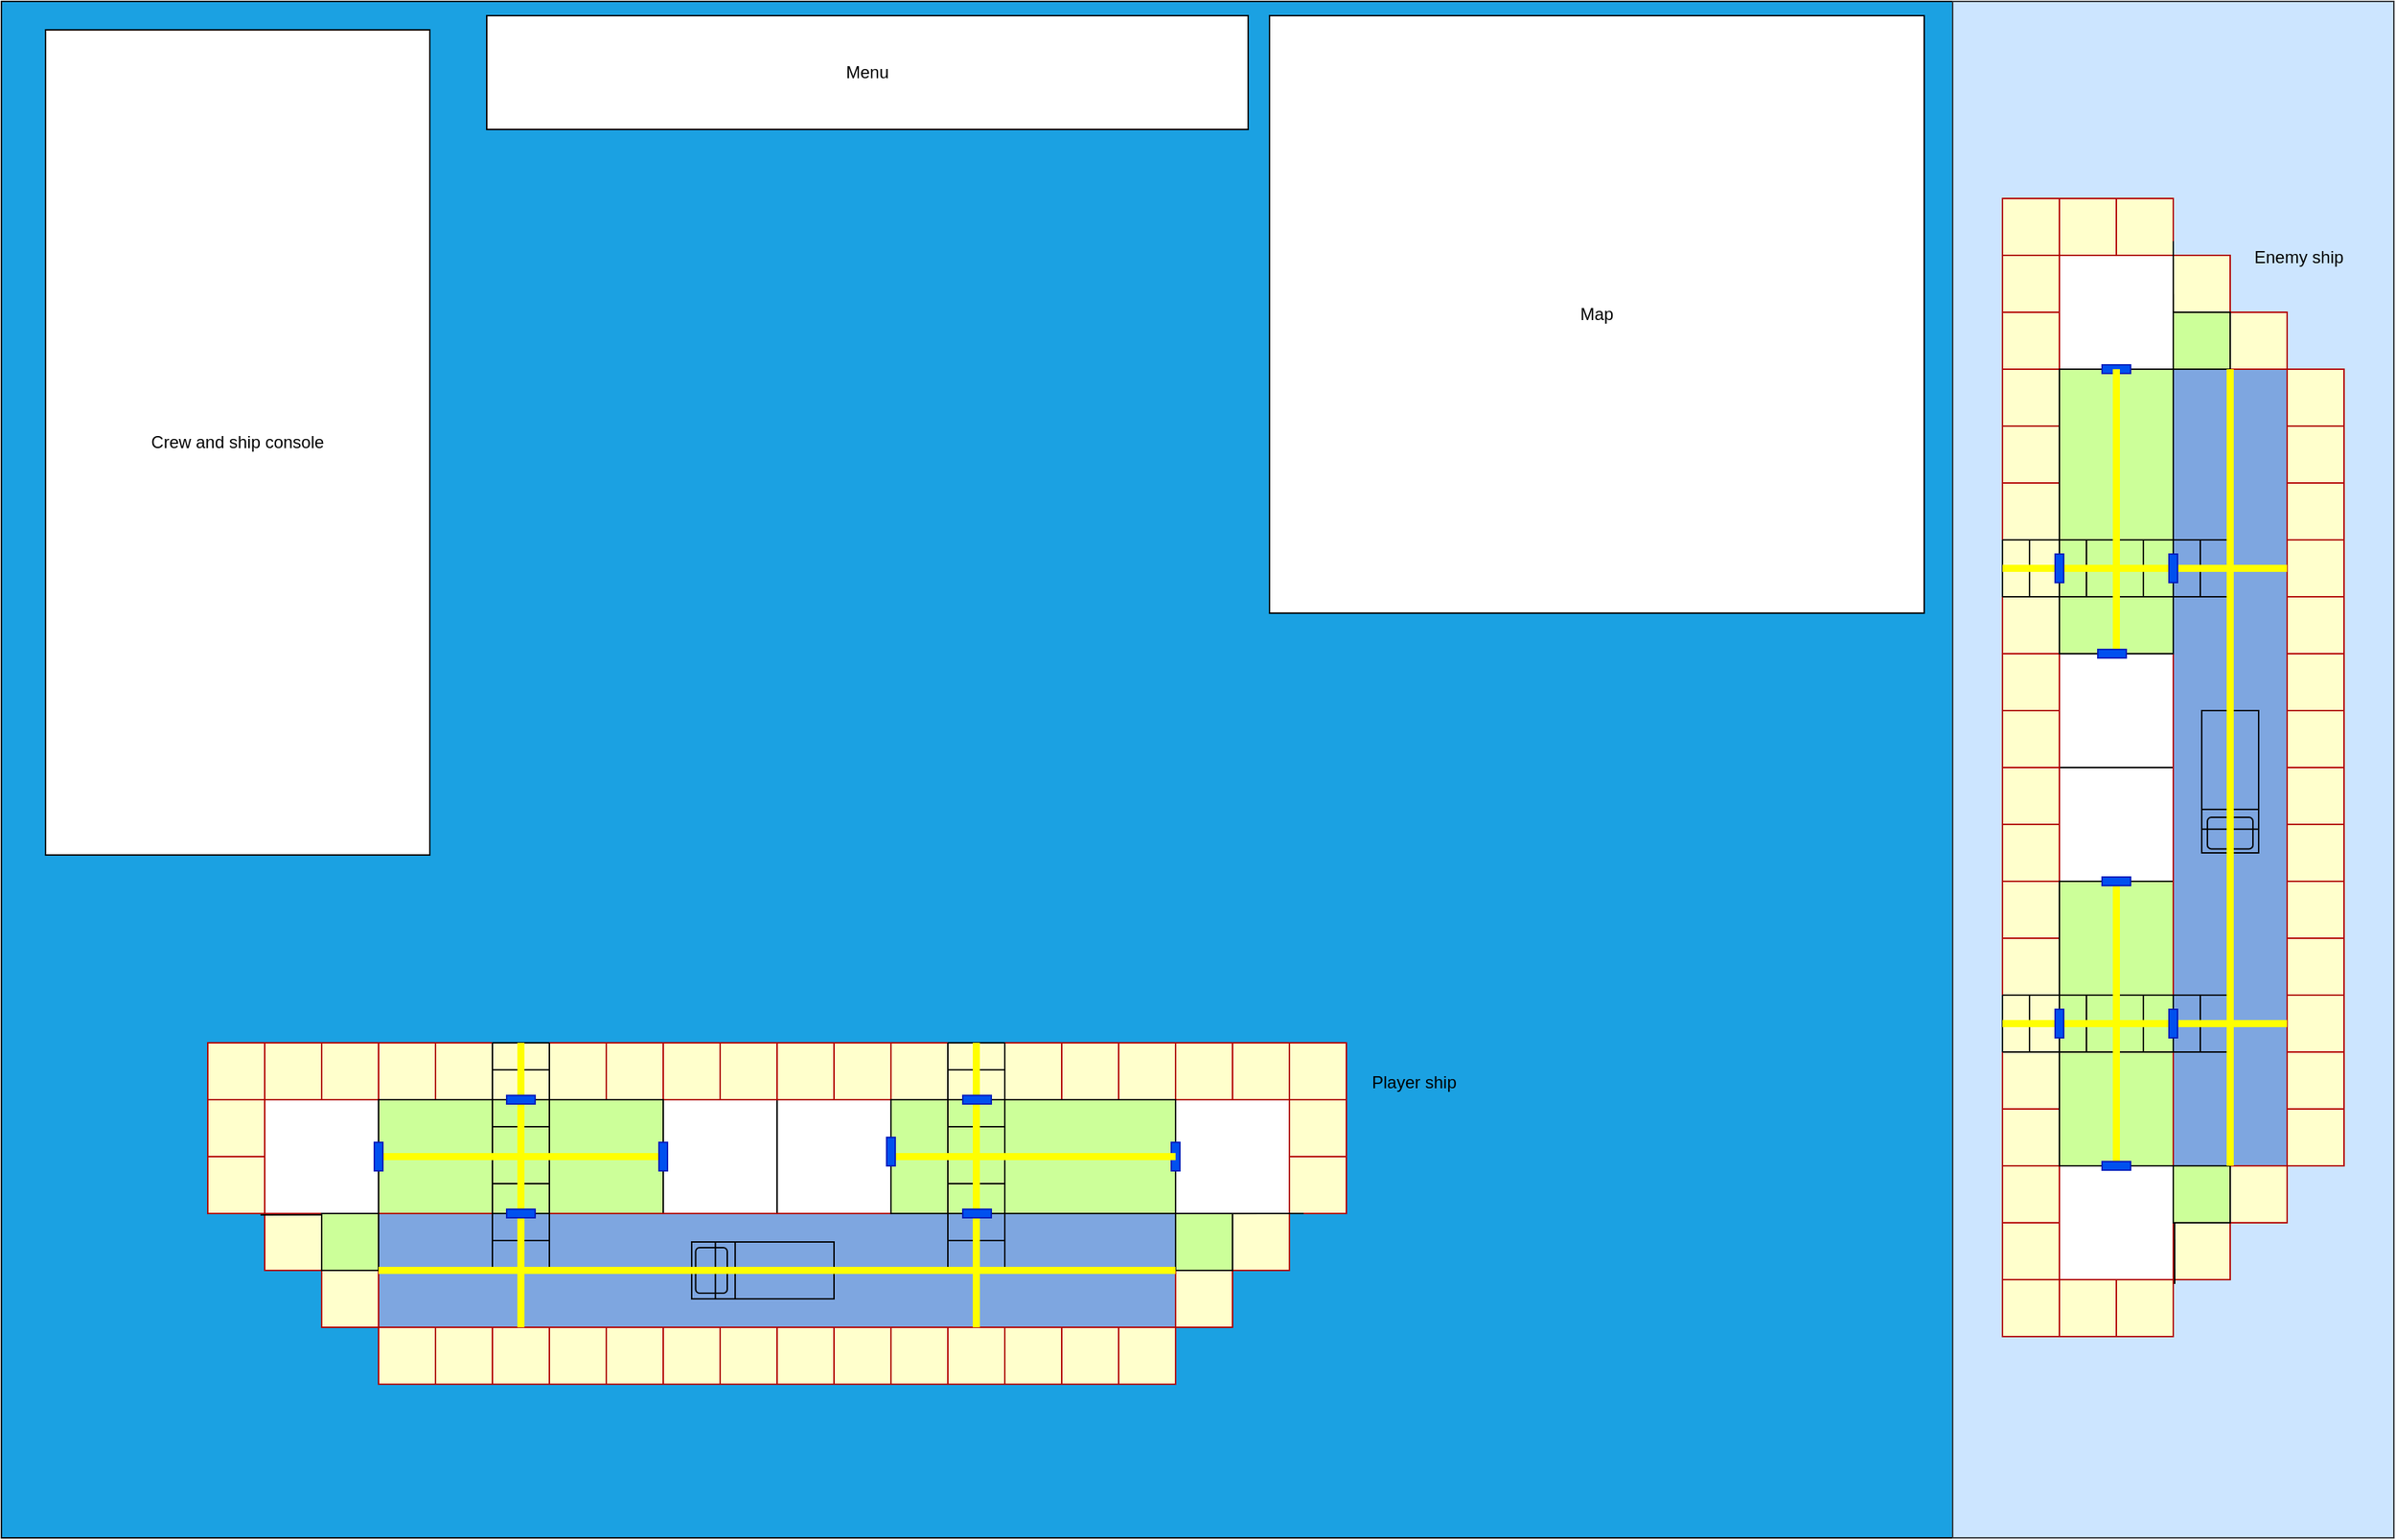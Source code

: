 <mxfile version="11.2.4" type="device" pages="1"><diagram id="AqU1g1c1gDMaoJx8rj6K" name="Page-1"><mxGraphModel dx="981" dy="564" grid="1" gridSize="10" guides="1" tooltips="1" connect="1" arrows="1" fold="1" page="1" pageScale="1" pageWidth="850" pageHeight="1100" math="0" shadow="0"><root><mxCell id="0"/><mxCell id="1" style="locked=1;" parent="0"/><mxCell id="HfgRz0hol4kTkZdRC7Gl-1" value="" style="rounded=0;whiteSpace=wrap;html=1;fillColor=#1ba1e2;strokeColor=#000000;fontColor=#ffffff;" vertex="1" parent="1"><mxGeometry x="9" y="10" width="1371" height="1080" as="geometry"/></mxCell><mxCell id="HfgRz0hol4kTkZdRC7Gl-224" value="" style="rounded=0;whiteSpace=wrap;html=1;strokeColor=#36393d;fillColor=#cce5ff;" vertex="1" parent="1"><mxGeometry x="1380" y="10" width="310" height="1080" as="geometry"/></mxCell><mxCell id="HfgRz0hol4kTkZdRC7Gl-6" value="Ship" style="locked=1;" parent="0"/><mxCell id="HfgRz0hol4kTkZdRC7Gl-12" value="" style="whiteSpace=wrap;html=1;aspect=fixed;" vertex="1" parent="HfgRz0hol4kTkZdRC7Gl-6"><mxGeometry x="834" y="782" width="80" height="80" as="geometry"/></mxCell><mxCell id="HfgRz0hol4kTkZdRC7Gl-13" value="" style="whiteSpace=wrap;html=1;aspect=fixed;" vertex="1" parent="HfgRz0hol4kTkZdRC7Gl-6"><mxGeometry x="194" y="782" width="80" height="80" as="geometry"/></mxCell><mxCell id="HfgRz0hol4kTkZdRC7Gl-14" value="" style="shape=image;html=1;verticalAlign=top;verticalLabelPosition=bottom;labelBackgroundColor=#ffffff;imageAspect=0;aspect=fixed;image=https://cdn1.iconfinder.com/data/icons/circus-element/64/Cannon-gun-show-circus-128.png" vertex="1" parent="HfgRz0hol4kTkZdRC7Gl-6"><mxGeometry x="204" y="792" width="60" height="60" as="geometry"/></mxCell><mxCell id="HfgRz0hol4kTkZdRC7Gl-15" value="" style="shape=image;html=1;verticalAlign=top;verticalLabelPosition=bottom;labelBackgroundColor=#ffffff;imageAspect=0;aspect=fixed;image=https://cdn1.iconfinder.com/data/icons/circus-element/64/Cannon-gun-show-circus-128.png" vertex="1" parent="HfgRz0hol4kTkZdRC7Gl-6"><mxGeometry x="844" y="792" width="60" height="60" as="geometry"/></mxCell><mxCell id="HfgRz0hol4kTkZdRC7Gl-16" value="" style="whiteSpace=wrap;html=1;aspect=fixed;" vertex="1" parent="HfgRz0hol4kTkZdRC7Gl-6"><mxGeometry x="554" y="782" width="80" height="80" as="geometry"/></mxCell><mxCell id="HfgRz0hol4kTkZdRC7Gl-17" value="" style="whiteSpace=wrap;html=1;aspect=fixed;" vertex="1" parent="HfgRz0hol4kTkZdRC7Gl-6"><mxGeometry x="474" y="782" width="80" height="80" as="geometry"/></mxCell><mxCell id="HfgRz0hol4kTkZdRC7Gl-18" value="" style="shape=image;html=1;verticalAlign=top;verticalLabelPosition=bottom;labelBackgroundColor=#ffffff;imageAspect=0;aspect=fixed;image=https://cdn1.iconfinder.com/data/icons/circus-element/64/Cannon-gun-show-circus-128.png" vertex="1" parent="HfgRz0hol4kTkZdRC7Gl-6"><mxGeometry x="484" y="792" width="60" height="60" as="geometry"/></mxCell><mxCell id="HfgRz0hol4kTkZdRC7Gl-19" value="" style="shape=image;html=1;verticalAlign=top;verticalLabelPosition=bottom;labelBackgroundColor=#ffffff;imageAspect=0;aspect=fixed;image=https://cdn1.iconfinder.com/data/icons/circus-element/64/Cannon-gun-show-circus-128.png" vertex="1" parent="HfgRz0hol4kTkZdRC7Gl-6"><mxGeometry x="564" y="792" width="60" height="60" as="geometry"/></mxCell><mxCell id="HfgRz0hol4kTkZdRC7Gl-20" value="" style="rounded=0;whiteSpace=wrap;html=1;direction=east;fillColor=#FFFFCC;strokeColor=#B20000;fontColor=#ffffff;" vertex="1" parent="HfgRz0hol4kTkZdRC7Gl-6"><mxGeometry x="154" y="742" width="40" height="40" as="geometry"/></mxCell><mxCell id="HfgRz0hol4kTkZdRC7Gl-21" value="" style="rounded=0;whiteSpace=wrap;html=1;direction=east;fillColor=#FFFFCC;strokeColor=#B20000;fontColor=#ffffff;" vertex="1" parent="HfgRz0hol4kTkZdRC7Gl-6"><mxGeometry x="154" y="822" width="40" height="40" as="geometry"/></mxCell><mxCell id="HfgRz0hol4kTkZdRC7Gl-22" value="" style="rounded=0;whiteSpace=wrap;html=1;direction=east;fillColor=#FFFFCC;strokeColor=#B20000;fontColor=#ffffff;" vertex="1" parent="HfgRz0hol4kTkZdRC7Gl-6"><mxGeometry x="194" y="862" width="40" height="40" as="geometry"/></mxCell><mxCell id="HfgRz0hol4kTkZdRC7Gl-23" value="" style="rounded=0;whiteSpace=wrap;html=1;direction=east;fillColor=#FFFFCC;strokeColor=#B20000;fontColor=#ffffff;" vertex="1" parent="HfgRz0hol4kTkZdRC7Gl-6"><mxGeometry x="234" y="902" width="40" height="40" as="geometry"/></mxCell><mxCell id="HfgRz0hol4kTkZdRC7Gl-24" value="" style="rounded=0;whiteSpace=wrap;html=1;direction=east;fillColor=#FFFFCC;strokeColor=#B20000;fontColor=#ffffff;" vertex="1" parent="HfgRz0hol4kTkZdRC7Gl-6"><mxGeometry x="274" y="942" width="40" height="40" as="geometry"/></mxCell><mxCell id="HfgRz0hol4kTkZdRC7Gl-25" value="" style="rounded=0;whiteSpace=wrap;html=1;direction=east;fillColor=#FFFFCC;strokeColor=#B20000;fontColor=#ffffff;" vertex="1" parent="HfgRz0hol4kTkZdRC7Gl-6"><mxGeometry x="314" y="742" width="40" height="40" as="geometry"/></mxCell><mxCell id="HfgRz0hol4kTkZdRC7Gl-26" value="" style="rounded=0;whiteSpace=wrap;html=1;direction=east;fillColor=#FFFFCC;strokeColor=#B20000;fontColor=#ffffff;" vertex="1" parent="HfgRz0hol4kTkZdRC7Gl-6"><mxGeometry x="354" y="742" width="40" height="40" as="geometry"/></mxCell><mxCell id="HfgRz0hol4kTkZdRC7Gl-27" value="" style="rounded=0;whiteSpace=wrap;html=1;direction=east;fillColor=#FFFFCC;strokeColor=#B20000;fontColor=#ffffff;" vertex="1" parent="HfgRz0hol4kTkZdRC7Gl-6"><mxGeometry x="394" y="742" width="40" height="40" as="geometry"/></mxCell><mxCell id="HfgRz0hol4kTkZdRC7Gl-28" value="" style="rounded=0;whiteSpace=wrap;html=1;direction=east;fillColor=#FFFFCC;strokeColor=#B20000;fontColor=#ffffff;" vertex="1" parent="HfgRz0hol4kTkZdRC7Gl-6"><mxGeometry x="434" y="742" width="40" height="40" as="geometry"/></mxCell><mxCell id="HfgRz0hol4kTkZdRC7Gl-29" value="" style="rounded=0;whiteSpace=wrap;html=1;direction=east;fillColor=#FFFFCC;strokeColor=#B20000;fontColor=#ffffff;" vertex="1" parent="HfgRz0hol4kTkZdRC7Gl-6"><mxGeometry x="474" y="742" width="40" height="40" as="geometry"/></mxCell><mxCell id="HfgRz0hol4kTkZdRC7Gl-30" value="" style="rounded=0;whiteSpace=wrap;html=1;direction=east;fillColor=#FFFFCC;strokeColor=#B20000;fontColor=#ffffff;" vertex="1" parent="HfgRz0hol4kTkZdRC7Gl-6"><mxGeometry x="514" y="742" width="40" height="40" as="geometry"/></mxCell><mxCell id="HfgRz0hol4kTkZdRC7Gl-31" value="" style="rounded=0;whiteSpace=wrap;html=1;direction=east;fillColor=#FFFFCC;strokeColor=#B20000;fontColor=#ffffff;" vertex="1" parent="HfgRz0hol4kTkZdRC7Gl-6"><mxGeometry x="554" y="742" width="40" height="40" as="geometry"/></mxCell><mxCell id="HfgRz0hol4kTkZdRC7Gl-32" value="" style="rounded=0;whiteSpace=wrap;html=1;direction=east;fillColor=#FFFFCC;strokeColor=#B20000;fontColor=#ffffff;" vertex="1" parent="HfgRz0hol4kTkZdRC7Gl-6"><mxGeometry x="594" y="742" width="40" height="40" as="geometry"/></mxCell><mxCell id="HfgRz0hol4kTkZdRC7Gl-33" value="" style="rounded=0;whiteSpace=wrap;html=1;direction=east;fillColor=#FFFFCC;strokeColor=#B20000;fontColor=#ffffff;" vertex="1" parent="HfgRz0hol4kTkZdRC7Gl-6"><mxGeometry x="634" y="742" width="40" height="40" as="geometry"/></mxCell><mxCell id="HfgRz0hol4kTkZdRC7Gl-34" value="" style="rounded=0;whiteSpace=wrap;html=1;direction=east;fillColor=#FFFFCC;strokeColor=#B20000;fontColor=#ffffff;" vertex="1" parent="HfgRz0hol4kTkZdRC7Gl-6"><mxGeometry x="674" y="742" width="40" height="40" as="geometry"/></mxCell><mxCell id="HfgRz0hol4kTkZdRC7Gl-35" value="" style="rounded=0;whiteSpace=wrap;html=1;direction=east;fillColor=#FFFFCC;strokeColor=#B20000;fontColor=#ffffff;" vertex="1" parent="HfgRz0hol4kTkZdRC7Gl-6"><mxGeometry x="714" y="742" width="40" height="40" as="geometry"/></mxCell><mxCell id="HfgRz0hol4kTkZdRC7Gl-36" value="" style="rounded=0;whiteSpace=wrap;html=1;direction=east;fillColor=#FFFFCC;strokeColor=#B20000;fontColor=#ffffff;" vertex="1" parent="HfgRz0hol4kTkZdRC7Gl-6"><mxGeometry x="434" y="942" width="40" height="40" as="geometry"/></mxCell><mxCell id="HfgRz0hol4kTkZdRC7Gl-37" value="" style="rounded=0;whiteSpace=wrap;html=1;direction=east;fillColor=#FFFFCC;strokeColor=#B20000;fontColor=#ffffff;" vertex="1" parent="HfgRz0hol4kTkZdRC7Gl-6"><mxGeometry x="474" y="942" width="40" height="40" as="geometry"/></mxCell><mxCell id="HfgRz0hol4kTkZdRC7Gl-38" value="" style="rounded=0;whiteSpace=wrap;html=1;direction=east;fillColor=#FFFFCC;strokeColor=#B20000;fontColor=#ffffff;" vertex="1" parent="HfgRz0hol4kTkZdRC7Gl-6"><mxGeometry x="514" y="942" width="40" height="40" as="geometry"/></mxCell><mxCell id="HfgRz0hol4kTkZdRC7Gl-39" value="" style="rounded=0;whiteSpace=wrap;html=1;direction=east;fillColor=#FFFFCC;strokeColor=#B20000;fontColor=#ffffff;" vertex="1" parent="HfgRz0hol4kTkZdRC7Gl-6"><mxGeometry x="554" y="942" width="40" height="40" as="geometry"/></mxCell><mxCell id="HfgRz0hol4kTkZdRC7Gl-40" value="" style="rounded=0;whiteSpace=wrap;html=1;direction=east;fillColor=#FFFFCC;strokeColor=#B20000;fontColor=#ffffff;" vertex="1" parent="HfgRz0hol4kTkZdRC7Gl-6"><mxGeometry x="594" y="942" width="40" height="40" as="geometry"/></mxCell><mxCell id="HfgRz0hol4kTkZdRC7Gl-41" value="" style="rounded=0;whiteSpace=wrap;html=1;direction=east;fillColor=#FFFFCC;strokeColor=#B20000;fontColor=#ffffff;" vertex="1" parent="HfgRz0hol4kTkZdRC7Gl-6"><mxGeometry x="634" y="942" width="40" height="40" as="geometry"/></mxCell><mxCell id="HfgRz0hol4kTkZdRC7Gl-42" value="" style="rounded=0;whiteSpace=wrap;html=1;direction=east;fillColor=#FFFFCC;strokeColor=#B20000;fontColor=#ffffff;" vertex="1" parent="HfgRz0hol4kTkZdRC7Gl-6"><mxGeometry x="674" y="942" width="40" height="40" as="geometry"/></mxCell><mxCell id="HfgRz0hol4kTkZdRC7Gl-43" value="" style="rounded=0;whiteSpace=wrap;html=1;direction=east;fillColor=#FFFFCC;strokeColor=#B20000;fontColor=#ffffff;" vertex="1" parent="HfgRz0hol4kTkZdRC7Gl-6"><mxGeometry x="714" y="942" width="40" height="40" as="geometry"/></mxCell><mxCell id="HfgRz0hol4kTkZdRC7Gl-44" value="" style="rounded=0;whiteSpace=wrap;html=1;direction=east;fillColor=#FFFFCC;strokeColor=#B20000;fontColor=#ffffff;" vertex="1" parent="HfgRz0hol4kTkZdRC7Gl-6"><mxGeometry x="754" y="942" width="40" height="40" as="geometry"/></mxCell><mxCell id="HfgRz0hol4kTkZdRC7Gl-45" value="" style="rounded=0;whiteSpace=wrap;html=1;direction=east;fillColor=#FFFFCC;strokeColor=#B20000;fontColor=#ffffff;" vertex="1" parent="HfgRz0hol4kTkZdRC7Gl-6"><mxGeometry x="794" y="942" width="40" height="40" as="geometry"/></mxCell><mxCell id="HfgRz0hol4kTkZdRC7Gl-46" value="" style="rounded=0;whiteSpace=wrap;html=1;direction=east;fillColor=#FFFFCC;strokeColor=#B20000;fontColor=#ffffff;" vertex="1" parent="HfgRz0hol4kTkZdRC7Gl-6"><mxGeometry x="754" y="742" width="40" height="40" as="geometry"/></mxCell><mxCell id="HfgRz0hol4kTkZdRC7Gl-47" value="" style="rounded=0;whiteSpace=wrap;html=1;direction=east;fillColor=#FFFFCC;strokeColor=#B20000;fontColor=#ffffff;" vertex="1" parent="HfgRz0hol4kTkZdRC7Gl-6"><mxGeometry x="794" y="742" width="40" height="40" as="geometry"/></mxCell><mxCell id="HfgRz0hol4kTkZdRC7Gl-48" value="" style="rounded=0;whiteSpace=wrap;html=1;direction=east;fillColor=#FFFFCC;strokeColor=#B20000;fontColor=#ffffff;" vertex="1" parent="HfgRz0hol4kTkZdRC7Gl-6"><mxGeometry x="834" y="742" width="40" height="40" as="geometry"/></mxCell><mxCell id="HfgRz0hol4kTkZdRC7Gl-49" value="" style="rounded=0;whiteSpace=wrap;html=1;direction=east;fillColor=#FFFFCC;strokeColor=#B20000;fontColor=#ffffff;" vertex="1" parent="HfgRz0hol4kTkZdRC7Gl-6"><mxGeometry x="874" y="742" width="40" height="40" as="geometry"/></mxCell><mxCell id="HfgRz0hol4kTkZdRC7Gl-50" value="" style="rounded=0;whiteSpace=wrap;html=1;direction=east;fillColor=#FFFFCC;strokeColor=#B20000;fontColor=#ffffff;" vertex="1" parent="HfgRz0hol4kTkZdRC7Gl-6"><mxGeometry x="914" y="742" width="40" height="40" as="geometry"/></mxCell><mxCell id="HfgRz0hol4kTkZdRC7Gl-51" value="" style="rounded=0;whiteSpace=wrap;html=1;direction=east;fillColor=#FFFFCC;strokeColor=#B20000;fontColor=#ffffff;" vertex="1" parent="HfgRz0hol4kTkZdRC7Gl-6"><mxGeometry x="914" y="822" width="40" height="40" as="geometry"/></mxCell><mxCell id="HfgRz0hol4kTkZdRC7Gl-52" value="" style="rounded=0;whiteSpace=wrap;html=1;direction=east;fillColor=#FFFFCC;strokeColor=#B20000;fontColor=#ffffff;" vertex="1" parent="HfgRz0hol4kTkZdRC7Gl-6"><mxGeometry x="874" y="862" width="40" height="40" as="geometry"/></mxCell><mxCell id="HfgRz0hol4kTkZdRC7Gl-53" value="" style="rounded=0;whiteSpace=wrap;html=1;direction=east;fillColor=#FFFFCC;strokeColor=#B20000;fontColor=#ffffff;" vertex="1" parent="HfgRz0hol4kTkZdRC7Gl-6"><mxGeometry x="834" y="902" width="40" height="40" as="geometry"/></mxCell><mxCell id="HfgRz0hol4kTkZdRC7Gl-54" value="" style="rounded=0;whiteSpace=wrap;html=1;direction=east;fillColor=#FFFFCC;strokeColor=#B20000;fontColor=#ffffff;" vertex="1" parent="HfgRz0hol4kTkZdRC7Gl-6"><mxGeometry x="194" y="742" width="40" height="40" as="geometry"/></mxCell><mxCell id="HfgRz0hol4kTkZdRC7Gl-55" value="" style="rounded=0;whiteSpace=wrap;html=1;direction=east;fillColor=#FFFFCC;strokeColor=#B20000;fontColor=#ffffff;" vertex="1" parent="HfgRz0hol4kTkZdRC7Gl-6"><mxGeometry x="234" y="742" width="40" height="40" as="geometry"/></mxCell><mxCell id="HfgRz0hol4kTkZdRC7Gl-56" value="" style="rounded=0;whiteSpace=wrap;html=1;direction=east;fillColor=#FFFFCC;strokeColor=#B20000;fontColor=#ffffff;" vertex="1" parent="HfgRz0hol4kTkZdRC7Gl-6"><mxGeometry x="274" y="742" width="40" height="40" as="geometry"/></mxCell><mxCell id="HfgRz0hol4kTkZdRC7Gl-57" value="" style="rounded=0;whiteSpace=wrap;html=1;direction=east;fillColor=#FFFFCC;strokeColor=#B20000;fontColor=#ffffff;" vertex="1" parent="HfgRz0hol4kTkZdRC7Gl-6"><mxGeometry x="314" y="942" width="40" height="40" as="geometry"/></mxCell><mxCell id="HfgRz0hol4kTkZdRC7Gl-58" value="" style="rounded=0;whiteSpace=wrap;html=1;direction=east;fillColor=#FFFFCC;strokeColor=#B20000;fontColor=#ffffff;" vertex="1" parent="HfgRz0hol4kTkZdRC7Gl-6"><mxGeometry x="354" y="942" width="40" height="40" as="geometry"/></mxCell><mxCell id="HfgRz0hol4kTkZdRC7Gl-59" value="" style="rounded=0;whiteSpace=wrap;html=1;direction=east;fillColor=#FFFFCC;strokeColor=#B20000;fontColor=#ffffff;" vertex="1" parent="HfgRz0hol4kTkZdRC7Gl-6"><mxGeometry x="394" y="942" width="40" height="40" as="geometry"/></mxCell><mxCell id="HfgRz0hol4kTkZdRC7Gl-60" value="" style="rounded=0;whiteSpace=wrap;html=1;direction=east;fillColor=#FFFFCC;strokeColor=#B20000;fontColor=#ffffff;" vertex="1" parent="HfgRz0hol4kTkZdRC7Gl-6"><mxGeometry x="154" y="782" width="40" height="40" as="geometry"/></mxCell><mxCell id="HfgRz0hol4kTkZdRC7Gl-61" value="" style="rounded=0;whiteSpace=wrap;html=1;direction=east;fillColor=#FFFFCC;strokeColor=#B20000;fontColor=#ffffff;" vertex="1" parent="HfgRz0hol4kTkZdRC7Gl-6"><mxGeometry x="914" y="782" width="40" height="40" as="geometry"/></mxCell><mxCell id="HfgRz0hol4kTkZdRC7Gl-62" value="" style="endArrow=none;html=1;strokeColor=#000000;strokeWidth=1;exitX=0.925;exitY=1.025;exitDx=0;exitDy=0;entryX=0.25;entryY=1;entryDx=0;entryDy=0;exitPerimeter=0;" edge="1" parent="HfgRz0hol4kTkZdRC7Gl-6" source="HfgRz0hol4kTkZdRC7Gl-21" target="HfgRz0hol4kTkZdRC7Gl-51"><mxGeometry width="50" height="50" relative="1" as="geometry"><mxPoint x="68" y="919" as="sourcePoint"/><mxPoint x="118" y="869" as="targetPoint"/></mxGeometry></mxCell><mxCell id="HfgRz0hol4kTkZdRC7Gl-63" value="" style="rounded=0;whiteSpace=wrap;html=1;fillColor=#CCFF99;" vertex="1" parent="HfgRz0hol4kTkZdRC7Gl-6"><mxGeometry x="274" y="782" width="200" height="80" as="geometry"/></mxCell><mxCell id="HfgRz0hol4kTkZdRC7Gl-64" value="" style="rounded=0;whiteSpace=wrap;html=1;fillColor=#7EA6E0;strokeColor=#B20000;fontColor=#ffffff;" vertex="1" parent="HfgRz0hol4kTkZdRC7Gl-6"><mxGeometry x="274" y="862" width="560" height="80" as="geometry"/></mxCell><mxCell id="HfgRz0hol4kTkZdRC7Gl-65" value="" style="verticalLabelPosition=bottom;html=1;verticalAlign=top;align=center;shape=mxgraph.floorplan.bed_single;fillColor=none;rotation=-90;" vertex="1" parent="HfgRz0hol4kTkZdRC7Gl-6"><mxGeometry x="524" y="852" width="40" height="100" as="geometry"/></mxCell><mxCell id="HfgRz0hol4kTkZdRC7Gl-66" value="" style="rounded=0;whiteSpace=wrap;html=1;fillColor=#CCFF99;" vertex="1" parent="HfgRz0hol4kTkZdRC7Gl-6"><mxGeometry x="634" y="782" width="200" height="80" as="geometry"/></mxCell><mxCell id="HfgRz0hol4kTkZdRC7Gl-67" value="" style="rounded=0;whiteSpace=wrap;html=1;fillColor=#CCFF99;" vertex="1" parent="HfgRz0hol4kTkZdRC7Gl-6"><mxGeometry x="234" y="862" width="40" height="40" as="geometry"/></mxCell><mxCell id="HfgRz0hol4kTkZdRC7Gl-68" value="" style="rounded=0;whiteSpace=wrap;html=1;fillColor=#CCFF99;" vertex="1" parent="HfgRz0hol4kTkZdRC7Gl-6"><mxGeometry x="834" y="862" width="40" height="40" as="geometry"/></mxCell><mxCell id="HfgRz0hol4kTkZdRC7Gl-69" value="" style="rounded=0;whiteSpace=wrap;html=1;strokeColor=#001DBC;fillColor=#0050ef;fontColor=#ffffff;" vertex="1" parent="HfgRz0hol4kTkZdRC7Gl-6"><mxGeometry x="831" y="812" width="6" height="20" as="geometry"/></mxCell><mxCell id="HfgRz0hol4kTkZdRC7Gl-70" value="" style="group" vertex="1" connectable="0" parent="HfgRz0hol4kTkZdRC7Gl-6"><mxGeometry x="354" y="742" width="40" height="80.0" as="geometry"/></mxCell><mxCell id="HfgRz0hol4kTkZdRC7Gl-71" value="" style="endArrow=none;html=1;" edge="1" parent="HfgRz0hol4kTkZdRC7Gl-70"><mxGeometry width="50" height="50" relative="1" as="geometry"><mxPoint y="80" as="sourcePoint"/><mxPoint as="targetPoint"/></mxGeometry></mxCell><mxCell id="HfgRz0hol4kTkZdRC7Gl-72" value="" style="endArrow=none;html=1;" edge="1" parent="HfgRz0hol4kTkZdRC7Gl-70"><mxGeometry width="50" height="50" relative="1" as="geometry"><mxPoint x="40" y="80" as="sourcePoint"/><mxPoint x="40" as="targetPoint"/></mxGeometry></mxCell><mxCell id="HfgRz0hol4kTkZdRC7Gl-73" value="" style="endArrow=none;html=1;" edge="1" parent="HfgRz0hol4kTkZdRC7Gl-70"><mxGeometry width="50" height="50" relative="1" as="geometry"><mxPoint x="40" as="sourcePoint"/><mxPoint as="targetPoint"/></mxGeometry></mxCell><mxCell id="HfgRz0hol4kTkZdRC7Gl-74" value="" style="endArrow=none;html=1;" edge="1" parent="HfgRz0hol4kTkZdRC7Gl-70"><mxGeometry width="50" height="50" relative="1" as="geometry"><mxPoint x="40" y="19.0" as="sourcePoint"/><mxPoint y="19.0" as="targetPoint"/></mxGeometry></mxCell><mxCell id="HfgRz0hol4kTkZdRC7Gl-75" value="" style="endArrow=none;html=1;" edge="1" parent="HfgRz0hol4kTkZdRC7Gl-70"><mxGeometry width="50" height="50" relative="1" as="geometry"><mxPoint x="40" y="40.0" as="sourcePoint"/><mxPoint y="40.0" as="targetPoint"/></mxGeometry></mxCell><mxCell id="HfgRz0hol4kTkZdRC7Gl-76" value="" style="endArrow=none;html=1;" edge="1" parent="HfgRz0hol4kTkZdRC7Gl-70"><mxGeometry width="50" height="50" relative="1" as="geometry"><mxPoint x="40" y="59.0" as="sourcePoint"/><mxPoint y="59.0" as="targetPoint"/></mxGeometry></mxCell><mxCell id="HfgRz0hol4kTkZdRC7Gl-77" value="" style="endArrow=none;html=1;" edge="1" parent="HfgRz0hol4kTkZdRC7Gl-70"><mxGeometry width="50" height="50" relative="1" as="geometry"><mxPoint x="40" y="80.0" as="sourcePoint"/><mxPoint y="80.0" as="targetPoint"/></mxGeometry></mxCell><mxCell id="HfgRz0hol4kTkZdRC7Gl-78" value="" style="group" vertex="1" connectable="0" parent="HfgRz0hol4kTkZdRC7Gl-6"><mxGeometry x="354" y="822" width="40" height="80.0" as="geometry"/></mxCell><mxCell id="HfgRz0hol4kTkZdRC7Gl-79" value="" style="endArrow=none;html=1;" edge="1" parent="HfgRz0hol4kTkZdRC7Gl-78"><mxGeometry width="50" height="50" relative="1" as="geometry"><mxPoint y="80" as="sourcePoint"/><mxPoint as="targetPoint"/></mxGeometry></mxCell><mxCell id="HfgRz0hol4kTkZdRC7Gl-80" value="" style="endArrow=none;html=1;" edge="1" parent="HfgRz0hol4kTkZdRC7Gl-78"><mxGeometry width="50" height="50" relative="1" as="geometry"><mxPoint x="40" y="80" as="sourcePoint"/><mxPoint x="40" as="targetPoint"/></mxGeometry></mxCell><mxCell id="HfgRz0hol4kTkZdRC7Gl-81" value="" style="endArrow=none;html=1;" edge="1" parent="HfgRz0hol4kTkZdRC7Gl-78"><mxGeometry width="50" height="50" relative="1" as="geometry"><mxPoint x="40" as="sourcePoint"/><mxPoint as="targetPoint"/></mxGeometry></mxCell><mxCell id="HfgRz0hol4kTkZdRC7Gl-82" value="" style="endArrow=none;html=1;" edge="1" parent="HfgRz0hol4kTkZdRC7Gl-78"><mxGeometry width="50" height="50" relative="1" as="geometry"><mxPoint x="40" y="19.0" as="sourcePoint"/><mxPoint y="19.0" as="targetPoint"/></mxGeometry></mxCell><mxCell id="HfgRz0hol4kTkZdRC7Gl-83" value="" style="endArrow=none;html=1;" edge="1" parent="HfgRz0hol4kTkZdRC7Gl-78"><mxGeometry width="50" height="50" relative="1" as="geometry"><mxPoint x="40" y="40.0" as="sourcePoint"/><mxPoint y="40.0" as="targetPoint"/></mxGeometry></mxCell><mxCell id="HfgRz0hol4kTkZdRC7Gl-84" value="" style="endArrow=none;html=1;" edge="1" parent="HfgRz0hol4kTkZdRC7Gl-78"><mxGeometry width="50" height="50" relative="1" as="geometry"><mxPoint x="40" y="59.0" as="sourcePoint"/><mxPoint y="59.0" as="targetPoint"/></mxGeometry></mxCell><mxCell id="HfgRz0hol4kTkZdRC7Gl-85" value="" style="endArrow=none;html=1;" edge="1" parent="HfgRz0hol4kTkZdRC7Gl-78"><mxGeometry width="50" height="50" relative="1" as="geometry"><mxPoint x="40" y="80.0" as="sourcePoint"/><mxPoint y="80.0" as="targetPoint"/></mxGeometry></mxCell><mxCell id="HfgRz0hol4kTkZdRC7Gl-86" value="" style="group" vertex="1" connectable="0" parent="HfgRz0hol4kTkZdRC7Gl-6"><mxGeometry x="674" y="822" width="40" height="80.0" as="geometry"/></mxCell><mxCell id="HfgRz0hol4kTkZdRC7Gl-87" value="" style="endArrow=none;html=1;" edge="1" parent="HfgRz0hol4kTkZdRC7Gl-86"><mxGeometry width="50" height="50" relative="1" as="geometry"><mxPoint y="80" as="sourcePoint"/><mxPoint as="targetPoint"/></mxGeometry></mxCell><mxCell id="HfgRz0hol4kTkZdRC7Gl-88" value="" style="endArrow=none;html=1;" edge="1" parent="HfgRz0hol4kTkZdRC7Gl-86"><mxGeometry width="50" height="50" relative="1" as="geometry"><mxPoint x="40" y="80" as="sourcePoint"/><mxPoint x="40" as="targetPoint"/></mxGeometry></mxCell><mxCell id="HfgRz0hol4kTkZdRC7Gl-89" value="" style="endArrow=none;html=1;" edge="1" parent="HfgRz0hol4kTkZdRC7Gl-86"><mxGeometry width="50" height="50" relative="1" as="geometry"><mxPoint x="40" as="sourcePoint"/><mxPoint as="targetPoint"/></mxGeometry></mxCell><mxCell id="HfgRz0hol4kTkZdRC7Gl-90" value="" style="endArrow=none;html=1;" edge="1" parent="HfgRz0hol4kTkZdRC7Gl-86"><mxGeometry width="50" height="50" relative="1" as="geometry"><mxPoint x="40" y="19.0" as="sourcePoint"/><mxPoint y="19.0" as="targetPoint"/></mxGeometry></mxCell><mxCell id="HfgRz0hol4kTkZdRC7Gl-91" value="" style="endArrow=none;html=1;" edge="1" parent="HfgRz0hol4kTkZdRC7Gl-86"><mxGeometry width="50" height="50" relative="1" as="geometry"><mxPoint x="40" y="40.0" as="sourcePoint"/><mxPoint y="40.0" as="targetPoint"/></mxGeometry></mxCell><mxCell id="HfgRz0hol4kTkZdRC7Gl-92" value="" style="endArrow=none;html=1;" edge="1" parent="HfgRz0hol4kTkZdRC7Gl-86"><mxGeometry width="50" height="50" relative="1" as="geometry"><mxPoint x="40" y="59.0" as="sourcePoint"/><mxPoint y="59.0" as="targetPoint"/></mxGeometry></mxCell><mxCell id="HfgRz0hol4kTkZdRC7Gl-93" value="" style="endArrow=none;html=1;" edge="1" parent="HfgRz0hol4kTkZdRC7Gl-86"><mxGeometry width="50" height="50" relative="1" as="geometry"><mxPoint x="40" y="80.0" as="sourcePoint"/><mxPoint y="80.0" as="targetPoint"/></mxGeometry></mxCell><mxCell id="HfgRz0hol4kTkZdRC7Gl-94" value="" style="group" vertex="1" connectable="0" parent="HfgRz0hol4kTkZdRC7Gl-6"><mxGeometry x="674" y="742" width="40" height="80.0" as="geometry"/></mxCell><mxCell id="HfgRz0hol4kTkZdRC7Gl-95" value="" style="endArrow=none;html=1;" edge="1" parent="HfgRz0hol4kTkZdRC7Gl-94"><mxGeometry width="50" height="50" relative="1" as="geometry"><mxPoint y="80" as="sourcePoint"/><mxPoint as="targetPoint"/></mxGeometry></mxCell><mxCell id="HfgRz0hol4kTkZdRC7Gl-96" value="" style="endArrow=none;html=1;" edge="1" parent="HfgRz0hol4kTkZdRC7Gl-94"><mxGeometry width="50" height="50" relative="1" as="geometry"><mxPoint x="40" y="80" as="sourcePoint"/><mxPoint x="40" as="targetPoint"/></mxGeometry></mxCell><mxCell id="HfgRz0hol4kTkZdRC7Gl-97" value="" style="endArrow=none;html=1;" edge="1" parent="HfgRz0hol4kTkZdRC7Gl-94"><mxGeometry width="50" height="50" relative="1" as="geometry"><mxPoint x="40" as="sourcePoint"/><mxPoint as="targetPoint"/></mxGeometry></mxCell><mxCell id="HfgRz0hol4kTkZdRC7Gl-98" value="" style="endArrow=none;html=1;" edge="1" parent="HfgRz0hol4kTkZdRC7Gl-94"><mxGeometry width="50" height="50" relative="1" as="geometry"><mxPoint x="40" y="19.0" as="sourcePoint"/><mxPoint y="19.0" as="targetPoint"/></mxGeometry></mxCell><mxCell id="HfgRz0hol4kTkZdRC7Gl-99" value="" style="endArrow=none;html=1;" edge="1" parent="HfgRz0hol4kTkZdRC7Gl-94"><mxGeometry width="50" height="50" relative="1" as="geometry"><mxPoint x="40" y="40.0" as="sourcePoint"/><mxPoint y="40.0" as="targetPoint"/></mxGeometry></mxCell><mxCell id="HfgRz0hol4kTkZdRC7Gl-100" value="" style="endArrow=none;html=1;" edge="1" parent="HfgRz0hol4kTkZdRC7Gl-94"><mxGeometry width="50" height="50" relative="1" as="geometry"><mxPoint x="40" y="59.0" as="sourcePoint"/><mxPoint y="59.0" as="targetPoint"/></mxGeometry></mxCell><mxCell id="HfgRz0hol4kTkZdRC7Gl-101" value="" style="endArrow=none;html=1;" edge="1" parent="HfgRz0hol4kTkZdRC7Gl-94"><mxGeometry width="50" height="50" relative="1" as="geometry"><mxPoint x="40" y="80.0" as="sourcePoint"/><mxPoint y="80.0" as="targetPoint"/></mxGeometry></mxCell><mxCell id="HfgRz0hol4kTkZdRC7Gl-102" value="" style="endArrow=none;html=1;strokeWidth=5;strokeColor=#FFFF00;" edge="1" parent="HfgRz0hol4kTkZdRC7Gl-6"><mxGeometry width="50" height="50" relative="1" as="geometry"><mxPoint x="374" y="942" as="sourcePoint"/><mxPoint x="374" y="742" as="targetPoint"/></mxGeometry></mxCell><mxCell id="HfgRz0hol4kTkZdRC7Gl-103" value="" style="endArrow=none;html=1;strokeWidth=5;strokeColor=#FFFF00;exitX=0;exitY=0.5;exitDx=0;exitDy=0;" edge="1" parent="HfgRz0hol4kTkZdRC7Gl-6" source="HfgRz0hol4kTkZdRC7Gl-63"><mxGeometry width="50" height="50" relative="1" as="geometry"><mxPoint x="474" y="822" as="sourcePoint"/><mxPoint x="473" y="822" as="targetPoint"/></mxGeometry></mxCell><mxCell id="HfgRz0hol4kTkZdRC7Gl-104" value="" style="endArrow=none;html=1;strokeWidth=5;strokeColor=#FFFF00;" edge="1" parent="HfgRz0hol4kTkZdRC7Gl-6"><mxGeometry width="50" height="50" relative="1" as="geometry"><mxPoint x="694" y="942" as="sourcePoint"/><mxPoint x="694" y="742" as="targetPoint"/></mxGeometry></mxCell><mxCell id="HfgRz0hol4kTkZdRC7Gl-105" value="" style="endArrow=none;html=1;strokeWidth=5;strokeColor=#FFFF00;" edge="1" parent="HfgRz0hol4kTkZdRC7Gl-6"><mxGeometry width="50" height="50" relative="1" as="geometry"><mxPoint x="274" y="822" as="sourcePoint"/><mxPoint x="274" y="822" as="targetPoint"/></mxGeometry></mxCell><mxCell id="HfgRz0hol4kTkZdRC7Gl-106" value="" style="endArrow=none;html=1;strokeWidth=5;strokeColor=#FFFF00;exitX=0;exitY=0.5;exitDx=0;exitDy=0;" edge="1" parent="HfgRz0hol4kTkZdRC7Gl-6"><mxGeometry width="50" height="50" relative="1" as="geometry"><mxPoint x="635" y="822" as="sourcePoint"/><mxPoint x="834" y="822" as="targetPoint"/></mxGeometry></mxCell><mxCell id="HfgRz0hol4kTkZdRC7Gl-107" value="" style="endArrow=none;html=1;strokeWidth=5;strokeColor=#FFFF00;" edge="1" parent="HfgRz0hol4kTkZdRC7Gl-6"><mxGeometry width="50" height="50" relative="1" as="geometry"><mxPoint x="274" y="902" as="sourcePoint"/><mxPoint x="834" y="902" as="targetPoint"/></mxGeometry></mxCell><mxCell id="HfgRz0hol4kTkZdRC7Gl-108" value="" style="rounded=0;whiteSpace=wrap;html=1;strokeColor=#001DBC;fillColor=#0050ef;fontColor=#ffffff;rotation=-90;" vertex="1" parent="HfgRz0hol4kTkZdRC7Gl-6"><mxGeometry x="371" y="772" width="6" height="20" as="geometry"/></mxCell><mxCell id="HfgRz0hol4kTkZdRC7Gl-109" value="" style="rounded=0;whiteSpace=wrap;html=1;strokeColor=#001DBC;fillColor=#0050ef;fontColor=#ffffff;rotation=-90;" vertex="1" parent="HfgRz0hol4kTkZdRC7Gl-6"><mxGeometry x="371" y="852" width="6" height="20" as="geometry"/></mxCell><mxCell id="HfgRz0hol4kTkZdRC7Gl-110" value="" style="rounded=0;whiteSpace=wrap;html=1;strokeColor=#001DBC;fillColor=#0050ef;fontColor=#ffffff;" vertex="1" parent="HfgRz0hol4kTkZdRC7Gl-6"><mxGeometry x="271" y="812" width="6" height="20" as="geometry"/></mxCell><mxCell id="HfgRz0hol4kTkZdRC7Gl-111" value="" style="rounded=0;whiteSpace=wrap;html=1;strokeColor=#001DBC;fillColor=#0050ef;fontColor=#ffffff;" vertex="1" parent="HfgRz0hol4kTkZdRC7Gl-6"><mxGeometry x="471" y="812" width="6" height="20" as="geometry"/></mxCell><mxCell id="HfgRz0hol4kTkZdRC7Gl-112" value="" style="rounded=0;whiteSpace=wrap;html=1;strokeColor=#001DBC;fillColor=#0050ef;fontColor=#ffffff;" vertex="1" parent="HfgRz0hol4kTkZdRC7Gl-6"><mxGeometry x="631" y="808.5" width="6" height="20" as="geometry"/></mxCell><mxCell id="HfgRz0hol4kTkZdRC7Gl-113" value="" style="rounded=0;whiteSpace=wrap;html=1;strokeColor=#001DBC;fillColor=#0050ef;fontColor=#ffffff;rotation=-90;" vertex="1" parent="HfgRz0hol4kTkZdRC7Gl-6"><mxGeometry x="691.5" y="772" width="6" height="20" as="geometry"/></mxCell><mxCell id="HfgRz0hol4kTkZdRC7Gl-114" value="" style="rounded=0;whiteSpace=wrap;html=1;strokeColor=#001DBC;fillColor=#0050ef;fontColor=#ffffff;rotation=-90;" vertex="1" parent="HfgRz0hol4kTkZdRC7Gl-6"><mxGeometry x="691.5" y="852" width="6" height="20" as="geometry"/></mxCell><mxCell id="HfgRz0hol4kTkZdRC7Gl-117" value="Enemy" style="locked=1;" parent="0"/><mxCell id="HfgRz0hol4kTkZdRC7Gl-221" value="" style="group;rotation=-90;" vertex="1" connectable="0" parent="HfgRz0hol4kTkZdRC7Gl-117"><mxGeometry x="1135" y="428.5" width="800" height="240" as="geometry"/></mxCell><mxCell id="HfgRz0hol4kTkZdRC7Gl-118" value="" style="whiteSpace=wrap;html=1;aspect=fixed;rotation=-90;" vertex="1" parent="HfgRz0hol4kTkZdRC7Gl-221"><mxGeometry x="320" y="-240" width="80" height="80" as="geometry"/></mxCell><mxCell id="HfgRz0hol4kTkZdRC7Gl-119" value="" style="whiteSpace=wrap;html=1;aspect=fixed;rotation=-90;" vertex="1" parent="HfgRz0hol4kTkZdRC7Gl-221"><mxGeometry x="320" y="400" width="80" height="80" as="geometry"/></mxCell><mxCell id="HfgRz0hol4kTkZdRC7Gl-120" value="" style="shape=image;html=1;verticalAlign=top;verticalLabelPosition=bottom;labelBackgroundColor=#ffffff;imageAspect=0;aspect=fixed;image=https://cdn1.iconfinder.com/data/icons/circus-element/64/Cannon-gun-show-circus-128.png;rotation=-90;" vertex="1" parent="HfgRz0hol4kTkZdRC7Gl-221"><mxGeometry x="330" y="410" width="60" height="60" as="geometry"/></mxCell><mxCell id="HfgRz0hol4kTkZdRC7Gl-121" value="" style="shape=image;html=1;verticalAlign=top;verticalLabelPosition=bottom;labelBackgroundColor=#ffffff;imageAspect=0;aspect=fixed;image=https://cdn1.iconfinder.com/data/icons/circus-element/64/Cannon-gun-show-circus-128.png;rotation=-90;" vertex="1" parent="HfgRz0hol4kTkZdRC7Gl-221"><mxGeometry x="330" y="-230" width="60" height="60" as="geometry"/></mxCell><mxCell id="HfgRz0hol4kTkZdRC7Gl-122" value="" style="whiteSpace=wrap;html=1;aspect=fixed;rotation=-90;" vertex="1" parent="HfgRz0hol4kTkZdRC7Gl-221"><mxGeometry x="320" y="40" width="80" height="80" as="geometry"/></mxCell><mxCell id="HfgRz0hol4kTkZdRC7Gl-123" value="" style="whiteSpace=wrap;html=1;aspect=fixed;rotation=-90;" vertex="1" parent="HfgRz0hol4kTkZdRC7Gl-221"><mxGeometry x="320" y="120" width="80" height="80" as="geometry"/></mxCell><mxCell id="HfgRz0hol4kTkZdRC7Gl-124" value="" style="shape=image;html=1;verticalAlign=top;verticalLabelPosition=bottom;labelBackgroundColor=#ffffff;imageAspect=0;aspect=fixed;image=https://cdn1.iconfinder.com/data/icons/circus-element/64/Cannon-gun-show-circus-128.png;rotation=-90;" vertex="1" parent="HfgRz0hol4kTkZdRC7Gl-221"><mxGeometry x="330" y="130" width="60" height="60" as="geometry"/></mxCell><mxCell id="HfgRz0hol4kTkZdRC7Gl-125" value="" style="shape=image;html=1;verticalAlign=top;verticalLabelPosition=bottom;labelBackgroundColor=#ffffff;imageAspect=0;aspect=fixed;image=https://cdn1.iconfinder.com/data/icons/circus-element/64/Cannon-gun-show-circus-128.png;rotation=-90;" vertex="1" parent="HfgRz0hol4kTkZdRC7Gl-221"><mxGeometry x="330" y="50" width="60" height="60" as="geometry"/></mxCell><mxCell id="HfgRz0hol4kTkZdRC7Gl-126" value="" style="rounded=0;whiteSpace=wrap;html=1;direction=east;fillColor=#FFFFCC;strokeColor=#B20000;fontColor=#ffffff;rotation=-90;" vertex="1" parent="HfgRz0hol4kTkZdRC7Gl-221"><mxGeometry x="280" y="480" width="40" height="40" as="geometry"/></mxCell><mxCell id="HfgRz0hol4kTkZdRC7Gl-127" value="" style="rounded=0;whiteSpace=wrap;html=1;direction=east;fillColor=#FFFFCC;strokeColor=#B20000;fontColor=#ffffff;rotation=-90;" vertex="1" parent="HfgRz0hol4kTkZdRC7Gl-221"><mxGeometry x="360" y="480" width="40" height="40" as="geometry"/></mxCell><mxCell id="HfgRz0hol4kTkZdRC7Gl-128" value="" style="rounded=0;whiteSpace=wrap;html=1;direction=east;fillColor=#FFFFCC;strokeColor=#B20000;fontColor=#ffffff;rotation=-90;" vertex="1" parent="HfgRz0hol4kTkZdRC7Gl-221"><mxGeometry x="400" y="440" width="40" height="40" as="geometry"/></mxCell><mxCell id="HfgRz0hol4kTkZdRC7Gl-129" value="" style="rounded=0;whiteSpace=wrap;html=1;direction=east;fillColor=#FFFFCC;strokeColor=#B20000;fontColor=#ffffff;rotation=-90;" vertex="1" parent="HfgRz0hol4kTkZdRC7Gl-221"><mxGeometry x="440" y="400" width="40" height="40" as="geometry"/></mxCell><mxCell id="HfgRz0hol4kTkZdRC7Gl-130" value="" style="rounded=0;whiteSpace=wrap;html=1;direction=east;fillColor=#FFFFCC;strokeColor=#B20000;fontColor=#ffffff;rotation=-90;" vertex="1" parent="HfgRz0hol4kTkZdRC7Gl-221"><mxGeometry x="480" y="360" width="40" height="40" as="geometry"/></mxCell><mxCell id="HfgRz0hol4kTkZdRC7Gl-131" value="" style="rounded=0;whiteSpace=wrap;html=1;direction=east;fillColor=#FFFFCC;strokeColor=#B20000;fontColor=#ffffff;rotation=-90;" vertex="1" parent="HfgRz0hol4kTkZdRC7Gl-221"><mxGeometry x="280" y="320" width="40" height="40" as="geometry"/></mxCell><mxCell id="HfgRz0hol4kTkZdRC7Gl-132" value="" style="rounded=0;whiteSpace=wrap;html=1;direction=east;fillColor=#FFFFCC;strokeColor=#B20000;fontColor=#ffffff;rotation=-90;" vertex="1" parent="HfgRz0hol4kTkZdRC7Gl-221"><mxGeometry x="280" y="280" width="40" height="40" as="geometry"/></mxCell><mxCell id="HfgRz0hol4kTkZdRC7Gl-133" value="" style="rounded=0;whiteSpace=wrap;html=1;direction=east;fillColor=#FFFFCC;strokeColor=#B20000;fontColor=#ffffff;rotation=-90;" vertex="1" parent="HfgRz0hol4kTkZdRC7Gl-221"><mxGeometry x="280" y="240" width="40" height="40" as="geometry"/></mxCell><mxCell id="HfgRz0hol4kTkZdRC7Gl-134" value="" style="rounded=0;whiteSpace=wrap;html=1;direction=east;fillColor=#FFFFCC;strokeColor=#B20000;fontColor=#ffffff;rotation=-90;" vertex="1" parent="HfgRz0hol4kTkZdRC7Gl-221"><mxGeometry x="280" y="200" width="40" height="40" as="geometry"/></mxCell><mxCell id="HfgRz0hol4kTkZdRC7Gl-135" value="" style="rounded=0;whiteSpace=wrap;html=1;direction=east;fillColor=#FFFFCC;strokeColor=#B20000;fontColor=#ffffff;rotation=-90;" vertex="1" parent="HfgRz0hol4kTkZdRC7Gl-221"><mxGeometry x="280" y="160" width="40" height="40" as="geometry"/></mxCell><mxCell id="HfgRz0hol4kTkZdRC7Gl-136" value="" style="rounded=0;whiteSpace=wrap;html=1;direction=east;fillColor=#FFFFCC;strokeColor=#B20000;fontColor=#ffffff;rotation=-90;" vertex="1" parent="HfgRz0hol4kTkZdRC7Gl-221"><mxGeometry x="280" y="120" width="40" height="40" as="geometry"/></mxCell><mxCell id="HfgRz0hol4kTkZdRC7Gl-137" value="" style="rounded=0;whiteSpace=wrap;html=1;direction=east;fillColor=#FFFFCC;strokeColor=#B20000;fontColor=#ffffff;rotation=-90;" vertex="1" parent="HfgRz0hol4kTkZdRC7Gl-221"><mxGeometry x="280" y="80" width="40" height="40" as="geometry"/></mxCell><mxCell id="HfgRz0hol4kTkZdRC7Gl-138" value="" style="rounded=0;whiteSpace=wrap;html=1;direction=east;fillColor=#FFFFCC;strokeColor=#B20000;fontColor=#ffffff;rotation=-90;" vertex="1" parent="HfgRz0hol4kTkZdRC7Gl-221"><mxGeometry x="280" y="40" width="40" height="40" as="geometry"/></mxCell><mxCell id="HfgRz0hol4kTkZdRC7Gl-139" value="" style="rounded=0;whiteSpace=wrap;html=1;direction=east;fillColor=#FFFFCC;strokeColor=#B20000;fontColor=#ffffff;rotation=-90;" vertex="1" parent="HfgRz0hol4kTkZdRC7Gl-221"><mxGeometry x="280" width="40" height="40" as="geometry"/></mxCell><mxCell id="HfgRz0hol4kTkZdRC7Gl-140" value="" style="rounded=0;whiteSpace=wrap;html=1;direction=east;fillColor=#FFFFCC;strokeColor=#B20000;fontColor=#ffffff;rotation=-90;" vertex="1" parent="HfgRz0hol4kTkZdRC7Gl-221"><mxGeometry x="280" y="-40" width="40" height="40" as="geometry"/></mxCell><mxCell id="HfgRz0hol4kTkZdRC7Gl-141" value="" style="rounded=0;whiteSpace=wrap;html=1;direction=east;fillColor=#FFFFCC;strokeColor=#B20000;fontColor=#ffffff;rotation=-90;" vertex="1" parent="HfgRz0hol4kTkZdRC7Gl-221"><mxGeometry x="280" y="-80" width="40" height="40" as="geometry"/></mxCell><mxCell id="HfgRz0hol4kTkZdRC7Gl-142" value="" style="rounded=0;whiteSpace=wrap;html=1;direction=east;fillColor=#FFFFCC;strokeColor=#B20000;fontColor=#ffffff;rotation=-90;" vertex="1" parent="HfgRz0hol4kTkZdRC7Gl-221"><mxGeometry x="480" y="200" width="40" height="40" as="geometry"/></mxCell><mxCell id="HfgRz0hol4kTkZdRC7Gl-143" value="" style="rounded=0;whiteSpace=wrap;html=1;direction=east;fillColor=#FFFFCC;strokeColor=#B20000;fontColor=#ffffff;rotation=-90;" vertex="1" parent="HfgRz0hol4kTkZdRC7Gl-221"><mxGeometry x="480" y="160" width="40" height="40" as="geometry"/></mxCell><mxCell id="HfgRz0hol4kTkZdRC7Gl-144" value="" style="rounded=0;whiteSpace=wrap;html=1;direction=east;fillColor=#FFFFCC;strokeColor=#B20000;fontColor=#ffffff;rotation=-90;" vertex="1" parent="HfgRz0hol4kTkZdRC7Gl-221"><mxGeometry x="480" y="120" width="40" height="40" as="geometry"/></mxCell><mxCell id="HfgRz0hol4kTkZdRC7Gl-145" value="" style="rounded=0;whiteSpace=wrap;html=1;direction=east;fillColor=#FFFFCC;strokeColor=#B20000;fontColor=#ffffff;rotation=-90;" vertex="1" parent="HfgRz0hol4kTkZdRC7Gl-221"><mxGeometry x="480" y="80" width="40" height="40" as="geometry"/></mxCell><mxCell id="HfgRz0hol4kTkZdRC7Gl-146" value="" style="rounded=0;whiteSpace=wrap;html=1;direction=east;fillColor=#FFFFCC;strokeColor=#B20000;fontColor=#ffffff;rotation=-90;" vertex="1" parent="HfgRz0hol4kTkZdRC7Gl-221"><mxGeometry x="480" y="40" width="40" height="40" as="geometry"/></mxCell><mxCell id="HfgRz0hol4kTkZdRC7Gl-147" value="" style="rounded=0;whiteSpace=wrap;html=1;direction=east;fillColor=#FFFFCC;strokeColor=#B20000;fontColor=#ffffff;rotation=-90;" vertex="1" parent="HfgRz0hol4kTkZdRC7Gl-221"><mxGeometry x="480" width="40" height="40" as="geometry"/></mxCell><mxCell id="HfgRz0hol4kTkZdRC7Gl-148" value="" style="rounded=0;whiteSpace=wrap;html=1;direction=east;fillColor=#FFFFCC;strokeColor=#B20000;fontColor=#ffffff;rotation=-90;" vertex="1" parent="HfgRz0hol4kTkZdRC7Gl-221"><mxGeometry x="480" y="-40" width="40" height="40" as="geometry"/></mxCell><mxCell id="HfgRz0hol4kTkZdRC7Gl-149" value="" style="rounded=0;whiteSpace=wrap;html=1;direction=east;fillColor=#FFFFCC;strokeColor=#B20000;fontColor=#ffffff;rotation=-90;" vertex="1" parent="HfgRz0hol4kTkZdRC7Gl-221"><mxGeometry x="480" y="-80" width="40" height="40" as="geometry"/></mxCell><mxCell id="HfgRz0hol4kTkZdRC7Gl-150" value="" style="rounded=0;whiteSpace=wrap;html=1;direction=east;fillColor=#FFFFCC;strokeColor=#B20000;fontColor=#ffffff;rotation=-90;" vertex="1" parent="HfgRz0hol4kTkZdRC7Gl-221"><mxGeometry x="480" y="-120" width="40" height="40" as="geometry"/></mxCell><mxCell id="HfgRz0hol4kTkZdRC7Gl-151" value="" style="rounded=0;whiteSpace=wrap;html=1;direction=east;fillColor=#FFFFCC;strokeColor=#B20000;fontColor=#ffffff;rotation=-90;" vertex="1" parent="HfgRz0hol4kTkZdRC7Gl-221"><mxGeometry x="480" y="-160" width="40" height="40" as="geometry"/></mxCell><mxCell id="HfgRz0hol4kTkZdRC7Gl-152" value="" style="rounded=0;whiteSpace=wrap;html=1;direction=east;fillColor=#FFFFCC;strokeColor=#B20000;fontColor=#ffffff;rotation=-90;" vertex="1" parent="HfgRz0hol4kTkZdRC7Gl-221"><mxGeometry x="280" y="-120" width="40" height="40" as="geometry"/></mxCell><mxCell id="HfgRz0hol4kTkZdRC7Gl-153" value="" style="rounded=0;whiteSpace=wrap;html=1;direction=east;fillColor=#FFFFCC;strokeColor=#B20000;fontColor=#ffffff;rotation=-90;" vertex="1" parent="HfgRz0hol4kTkZdRC7Gl-221"><mxGeometry x="280" y="-160" width="40" height="40" as="geometry"/></mxCell><mxCell id="HfgRz0hol4kTkZdRC7Gl-154" value="" style="rounded=0;whiteSpace=wrap;html=1;direction=east;fillColor=#FFFFCC;strokeColor=#B20000;fontColor=#ffffff;rotation=-90;" vertex="1" parent="HfgRz0hol4kTkZdRC7Gl-221"><mxGeometry x="280" y="-200" width="40" height="40" as="geometry"/></mxCell><mxCell id="HfgRz0hol4kTkZdRC7Gl-155" value="" style="rounded=0;whiteSpace=wrap;html=1;direction=east;fillColor=#FFFFCC;strokeColor=#B20000;fontColor=#ffffff;rotation=-90;" vertex="1" parent="HfgRz0hol4kTkZdRC7Gl-221"><mxGeometry x="280" y="-240" width="40" height="40" as="geometry"/></mxCell><mxCell id="HfgRz0hol4kTkZdRC7Gl-156" value="" style="rounded=0;whiteSpace=wrap;html=1;direction=east;fillColor=#FFFFCC;strokeColor=#B20000;fontColor=#ffffff;rotation=-90;" vertex="1" parent="HfgRz0hol4kTkZdRC7Gl-221"><mxGeometry x="280" y="-280" width="40" height="40" as="geometry"/></mxCell><mxCell id="HfgRz0hol4kTkZdRC7Gl-157" value="" style="rounded=0;whiteSpace=wrap;html=1;direction=east;fillColor=#FFFFCC;strokeColor=#B20000;fontColor=#ffffff;rotation=-90;" vertex="1" parent="HfgRz0hol4kTkZdRC7Gl-221"><mxGeometry x="360" y="-280" width="40" height="40" as="geometry"/></mxCell><mxCell id="HfgRz0hol4kTkZdRC7Gl-158" value="" style="rounded=0;whiteSpace=wrap;html=1;direction=east;fillColor=#FFFFCC;strokeColor=#B20000;fontColor=#ffffff;rotation=-90;" vertex="1" parent="HfgRz0hol4kTkZdRC7Gl-221"><mxGeometry x="400" y="-240" width="40" height="40" as="geometry"/></mxCell><mxCell id="HfgRz0hol4kTkZdRC7Gl-159" value="" style="rounded=0;whiteSpace=wrap;html=1;direction=east;fillColor=#FFFFCC;strokeColor=#B20000;fontColor=#ffffff;rotation=-90;" vertex="1" parent="HfgRz0hol4kTkZdRC7Gl-221"><mxGeometry x="440" y="-200" width="40" height="40" as="geometry"/></mxCell><mxCell id="HfgRz0hol4kTkZdRC7Gl-160" value="" style="rounded=0;whiteSpace=wrap;html=1;direction=east;fillColor=#FFFFCC;strokeColor=#B20000;fontColor=#ffffff;rotation=-90;" vertex="1" parent="HfgRz0hol4kTkZdRC7Gl-221"><mxGeometry x="280" y="440" width="40" height="40" as="geometry"/></mxCell><mxCell id="HfgRz0hol4kTkZdRC7Gl-161" value="" style="rounded=0;whiteSpace=wrap;html=1;direction=east;fillColor=#FFFFCC;strokeColor=#B20000;fontColor=#ffffff;rotation=-90;" vertex="1" parent="HfgRz0hol4kTkZdRC7Gl-221"><mxGeometry x="280" y="400" width="40" height="40" as="geometry"/></mxCell><mxCell id="HfgRz0hol4kTkZdRC7Gl-162" value="" style="rounded=0;whiteSpace=wrap;html=1;direction=east;fillColor=#FFFFCC;strokeColor=#B20000;fontColor=#ffffff;rotation=-90;" vertex="1" parent="HfgRz0hol4kTkZdRC7Gl-221"><mxGeometry x="280" y="360" width="40" height="40" as="geometry"/></mxCell><mxCell id="HfgRz0hol4kTkZdRC7Gl-163" value="" style="rounded=0;whiteSpace=wrap;html=1;direction=east;fillColor=#FFFFCC;strokeColor=#B20000;fontColor=#ffffff;rotation=-90;" vertex="1" parent="HfgRz0hol4kTkZdRC7Gl-221"><mxGeometry x="480" y="320" width="40" height="40" as="geometry"/></mxCell><mxCell id="HfgRz0hol4kTkZdRC7Gl-164" value="" style="rounded=0;whiteSpace=wrap;html=1;direction=east;fillColor=#FFFFCC;strokeColor=#B20000;fontColor=#ffffff;rotation=-90;" vertex="1" parent="HfgRz0hol4kTkZdRC7Gl-221"><mxGeometry x="480" y="280" width="40" height="40" as="geometry"/></mxCell><mxCell id="HfgRz0hol4kTkZdRC7Gl-165" value="" style="rounded=0;whiteSpace=wrap;html=1;direction=east;fillColor=#FFFFCC;strokeColor=#B20000;fontColor=#ffffff;rotation=-90;" vertex="1" parent="HfgRz0hol4kTkZdRC7Gl-221"><mxGeometry x="480" y="240" width="40" height="40" as="geometry"/></mxCell><mxCell id="HfgRz0hol4kTkZdRC7Gl-166" value="" style="rounded=0;whiteSpace=wrap;html=1;direction=east;fillColor=#FFFFCC;strokeColor=#B20000;fontColor=#ffffff;rotation=-90;" vertex="1" parent="HfgRz0hol4kTkZdRC7Gl-221"><mxGeometry x="320" y="480" width="40" height="40" as="geometry"/></mxCell><mxCell id="HfgRz0hol4kTkZdRC7Gl-167" value="" style="rounded=0;whiteSpace=wrap;html=1;direction=east;fillColor=#FFFFCC;strokeColor=#B20000;fontColor=#ffffff;rotation=-90;" vertex="1" parent="HfgRz0hol4kTkZdRC7Gl-221"><mxGeometry x="320" y="-280" width="40" height="40" as="geometry"/></mxCell><mxCell id="HfgRz0hol4kTkZdRC7Gl-168" value="" style="endArrow=none;html=1;strokeColor=#000000;strokeWidth=1;exitX=0.925;exitY=1.025;exitDx=0;exitDy=0;entryX=0.25;entryY=1;entryDx=0;entryDy=0;exitPerimeter=0;" edge="1" parent="HfgRz0hol4kTkZdRC7Gl-221" source="HfgRz0hol4kTkZdRC7Gl-127" target="HfgRz0hol4kTkZdRC7Gl-157"><mxGeometry width="50" height="50" relative="1" as="geometry"><mxPoint x="457" y="606" as="sourcePoint"/><mxPoint x="407" y="556" as="targetPoint"/></mxGeometry></mxCell><mxCell id="HfgRz0hol4kTkZdRC7Gl-169" value="" style="rounded=0;whiteSpace=wrap;html=1;fillColor=#CCFF99;rotation=-90;" vertex="1" parent="HfgRz0hol4kTkZdRC7Gl-221"><mxGeometry x="260" y="260" width="200" height="80" as="geometry"/></mxCell><mxCell id="HfgRz0hol4kTkZdRC7Gl-170" value="" style="rounded=0;whiteSpace=wrap;html=1;fillColor=#7EA6E0;strokeColor=#B20000;fontColor=#ffffff;rotation=-90;" vertex="1" parent="HfgRz0hol4kTkZdRC7Gl-221"><mxGeometry x="160" y="80" width="560" height="80" as="geometry"/></mxCell><mxCell id="HfgRz0hol4kTkZdRC7Gl-171" value="" style="verticalLabelPosition=bottom;html=1;verticalAlign=top;align=center;shape=mxgraph.floorplan.bed_single;fillColor=none;rotation=-180;" vertex="1" parent="HfgRz0hol4kTkZdRC7Gl-221"><mxGeometry x="420" y="80" width="40" height="100" as="geometry"/></mxCell><mxCell id="HfgRz0hol4kTkZdRC7Gl-172" value="" style="rounded=0;whiteSpace=wrap;html=1;fillColor=#CCFF99;rotation=-90;" vertex="1" parent="HfgRz0hol4kTkZdRC7Gl-221"><mxGeometry x="260" y="-100" width="200" height="80" as="geometry"/></mxCell><mxCell id="HfgRz0hol4kTkZdRC7Gl-173" value="" style="rounded=0;whiteSpace=wrap;html=1;fillColor=#CCFF99;rotation=-90;" vertex="1" parent="HfgRz0hol4kTkZdRC7Gl-221"><mxGeometry x="400" y="400" width="40" height="40" as="geometry"/></mxCell><mxCell id="HfgRz0hol4kTkZdRC7Gl-174" value="" style="rounded=0;whiteSpace=wrap;html=1;fillColor=#CCFF99;rotation=-90;" vertex="1" parent="HfgRz0hol4kTkZdRC7Gl-221"><mxGeometry x="400" y="-200" width="40" height="40" as="geometry"/></mxCell><mxCell id="HfgRz0hol4kTkZdRC7Gl-175" value="" style="rounded=0;whiteSpace=wrap;html=1;strokeColor=#001DBC;fillColor=#0050ef;fontColor=#ffffff;rotation=-90;" vertex="1" parent="HfgRz0hol4kTkZdRC7Gl-221"><mxGeometry x="357" y="-170" width="6" height="20" as="geometry"/></mxCell><mxCell id="HfgRz0hol4kTkZdRC7Gl-176" value="" style="group;rotation=-90;" vertex="1" connectable="0" parent="HfgRz0hol4kTkZdRC7Gl-221"><mxGeometry x="300" y="260" width="40" height="80.0" as="geometry"/></mxCell><mxCell id="HfgRz0hol4kTkZdRC7Gl-177" value="" style="endArrow=none;html=1;" edge="1" parent="HfgRz0hol4kTkZdRC7Gl-176"><mxGeometry width="50" height="50" relative="1" as="geometry"><mxPoint x="60" y="60" as="sourcePoint"/><mxPoint x="-20" y="60" as="targetPoint"/></mxGeometry></mxCell><mxCell id="HfgRz0hol4kTkZdRC7Gl-178" value="" style="endArrow=none;html=1;" edge="1" parent="HfgRz0hol4kTkZdRC7Gl-176"><mxGeometry width="50" height="50" relative="1" as="geometry"><mxPoint x="60" y="20" as="sourcePoint"/><mxPoint x="-20" y="20" as="targetPoint"/></mxGeometry></mxCell><mxCell id="HfgRz0hol4kTkZdRC7Gl-179" value="" style="endArrow=none;html=1;" edge="1" parent="HfgRz0hol4kTkZdRC7Gl-176"><mxGeometry width="50" height="50" relative="1" as="geometry"><mxPoint x="-20" y="20" as="sourcePoint"/><mxPoint x="-20" y="60" as="targetPoint"/></mxGeometry></mxCell><mxCell id="HfgRz0hol4kTkZdRC7Gl-180" value="" style="endArrow=none;html=1;" edge="1" parent="HfgRz0hol4kTkZdRC7Gl-176"><mxGeometry width="50" height="50" relative="1" as="geometry"><mxPoint x="-1" y="20" as="sourcePoint"/><mxPoint x="-1" y="60" as="targetPoint"/></mxGeometry></mxCell><mxCell id="HfgRz0hol4kTkZdRC7Gl-181" value="" style="endArrow=none;html=1;" edge="1" parent="HfgRz0hol4kTkZdRC7Gl-176"><mxGeometry width="50" height="50" relative="1" as="geometry"><mxPoint x="20" y="20" as="sourcePoint"/><mxPoint x="20" y="60" as="targetPoint"/></mxGeometry></mxCell><mxCell id="HfgRz0hol4kTkZdRC7Gl-182" value="" style="endArrow=none;html=1;" edge="1" parent="HfgRz0hol4kTkZdRC7Gl-176"><mxGeometry width="50" height="50" relative="1" as="geometry"><mxPoint x="39" y="20" as="sourcePoint"/><mxPoint x="39" y="60" as="targetPoint"/></mxGeometry></mxCell><mxCell id="HfgRz0hol4kTkZdRC7Gl-183" value="" style="endArrow=none;html=1;" edge="1" parent="HfgRz0hol4kTkZdRC7Gl-176"><mxGeometry width="50" height="50" relative="1" as="geometry"><mxPoint x="60" y="20" as="sourcePoint"/><mxPoint x="60" y="60" as="targetPoint"/></mxGeometry></mxCell><mxCell id="HfgRz0hol4kTkZdRC7Gl-184" value="" style="group;rotation=-90;" vertex="1" connectable="0" parent="HfgRz0hol4kTkZdRC7Gl-221"><mxGeometry x="380" y="260" width="40" height="80.0" as="geometry"/></mxCell><mxCell id="HfgRz0hol4kTkZdRC7Gl-185" value="" style="endArrow=none;html=1;" edge="1" parent="HfgRz0hol4kTkZdRC7Gl-184"><mxGeometry width="50" height="50" relative="1" as="geometry"><mxPoint x="60" y="60" as="sourcePoint"/><mxPoint x="-20" y="60" as="targetPoint"/></mxGeometry></mxCell><mxCell id="HfgRz0hol4kTkZdRC7Gl-186" value="" style="endArrow=none;html=1;" edge="1" parent="HfgRz0hol4kTkZdRC7Gl-184"><mxGeometry width="50" height="50" relative="1" as="geometry"><mxPoint x="60" y="20" as="sourcePoint"/><mxPoint x="-20" y="20" as="targetPoint"/></mxGeometry></mxCell><mxCell id="HfgRz0hol4kTkZdRC7Gl-187" value="" style="endArrow=none;html=1;" edge="1" parent="HfgRz0hol4kTkZdRC7Gl-184"><mxGeometry width="50" height="50" relative="1" as="geometry"><mxPoint x="-20" y="20" as="sourcePoint"/><mxPoint x="-20" y="60" as="targetPoint"/></mxGeometry></mxCell><mxCell id="HfgRz0hol4kTkZdRC7Gl-188" value="" style="endArrow=none;html=1;" edge="1" parent="HfgRz0hol4kTkZdRC7Gl-184"><mxGeometry width="50" height="50" relative="1" as="geometry"><mxPoint x="-1" y="20" as="sourcePoint"/><mxPoint x="-1" y="60" as="targetPoint"/></mxGeometry></mxCell><mxCell id="HfgRz0hol4kTkZdRC7Gl-189" value="" style="endArrow=none;html=1;" edge="1" parent="HfgRz0hol4kTkZdRC7Gl-184"><mxGeometry width="50" height="50" relative="1" as="geometry"><mxPoint x="20" y="20" as="sourcePoint"/><mxPoint x="20" y="60" as="targetPoint"/></mxGeometry></mxCell><mxCell id="HfgRz0hol4kTkZdRC7Gl-190" value="" style="endArrow=none;html=1;" edge="1" parent="HfgRz0hol4kTkZdRC7Gl-184"><mxGeometry width="50" height="50" relative="1" as="geometry"><mxPoint x="39" y="20" as="sourcePoint"/><mxPoint x="39" y="60" as="targetPoint"/></mxGeometry></mxCell><mxCell id="HfgRz0hol4kTkZdRC7Gl-191" value="" style="endArrow=none;html=1;" edge="1" parent="HfgRz0hol4kTkZdRC7Gl-184"><mxGeometry width="50" height="50" relative="1" as="geometry"><mxPoint x="60" y="20" as="sourcePoint"/><mxPoint x="60" y="60" as="targetPoint"/></mxGeometry></mxCell><mxCell id="HfgRz0hol4kTkZdRC7Gl-192" value="" style="group;rotation=-90;" vertex="1" connectable="0" parent="HfgRz0hol4kTkZdRC7Gl-221"><mxGeometry x="380" y="-60" width="40" height="80.0" as="geometry"/></mxCell><mxCell id="HfgRz0hol4kTkZdRC7Gl-193" value="" style="endArrow=none;html=1;" edge="1" parent="HfgRz0hol4kTkZdRC7Gl-192"><mxGeometry width="50" height="50" relative="1" as="geometry"><mxPoint x="60" y="60" as="sourcePoint"/><mxPoint x="-20" y="60" as="targetPoint"/></mxGeometry></mxCell><mxCell id="HfgRz0hol4kTkZdRC7Gl-194" value="" style="endArrow=none;html=1;" edge="1" parent="HfgRz0hol4kTkZdRC7Gl-192"><mxGeometry width="50" height="50" relative="1" as="geometry"><mxPoint x="60" y="20" as="sourcePoint"/><mxPoint x="-20" y="20" as="targetPoint"/></mxGeometry></mxCell><mxCell id="HfgRz0hol4kTkZdRC7Gl-195" value="" style="endArrow=none;html=1;" edge="1" parent="HfgRz0hol4kTkZdRC7Gl-192"><mxGeometry width="50" height="50" relative="1" as="geometry"><mxPoint x="-20" y="20" as="sourcePoint"/><mxPoint x="-20" y="60" as="targetPoint"/></mxGeometry></mxCell><mxCell id="HfgRz0hol4kTkZdRC7Gl-196" value="" style="endArrow=none;html=1;" edge="1" parent="HfgRz0hol4kTkZdRC7Gl-192"><mxGeometry width="50" height="50" relative="1" as="geometry"><mxPoint x="-1" y="20" as="sourcePoint"/><mxPoint x="-1" y="60" as="targetPoint"/></mxGeometry></mxCell><mxCell id="HfgRz0hol4kTkZdRC7Gl-197" value="" style="endArrow=none;html=1;" edge="1" parent="HfgRz0hol4kTkZdRC7Gl-192"><mxGeometry width="50" height="50" relative="1" as="geometry"><mxPoint x="20" y="20" as="sourcePoint"/><mxPoint x="20" y="60" as="targetPoint"/></mxGeometry></mxCell><mxCell id="HfgRz0hol4kTkZdRC7Gl-198" value="" style="endArrow=none;html=1;" edge="1" parent="HfgRz0hol4kTkZdRC7Gl-192"><mxGeometry width="50" height="50" relative="1" as="geometry"><mxPoint x="39" y="20" as="sourcePoint"/><mxPoint x="39" y="60" as="targetPoint"/></mxGeometry></mxCell><mxCell id="HfgRz0hol4kTkZdRC7Gl-199" value="" style="endArrow=none;html=1;" edge="1" parent="HfgRz0hol4kTkZdRC7Gl-192"><mxGeometry width="50" height="50" relative="1" as="geometry"><mxPoint x="60" y="20" as="sourcePoint"/><mxPoint x="60" y="60" as="targetPoint"/></mxGeometry></mxCell><mxCell id="HfgRz0hol4kTkZdRC7Gl-200" value="" style="group;rotation=-90;" vertex="1" connectable="0" parent="HfgRz0hol4kTkZdRC7Gl-221"><mxGeometry x="300" y="-60" width="40" height="80.0" as="geometry"/></mxCell><mxCell id="HfgRz0hol4kTkZdRC7Gl-201" value="" style="endArrow=none;html=1;" edge="1" parent="HfgRz0hol4kTkZdRC7Gl-200"><mxGeometry width="50" height="50" relative="1" as="geometry"><mxPoint x="60" y="60" as="sourcePoint"/><mxPoint x="-20" y="60" as="targetPoint"/></mxGeometry></mxCell><mxCell id="HfgRz0hol4kTkZdRC7Gl-202" value="" style="endArrow=none;html=1;" edge="1" parent="HfgRz0hol4kTkZdRC7Gl-200"><mxGeometry width="50" height="50" relative="1" as="geometry"><mxPoint x="60" y="20" as="sourcePoint"/><mxPoint x="-20" y="20" as="targetPoint"/></mxGeometry></mxCell><mxCell id="HfgRz0hol4kTkZdRC7Gl-203" value="" style="endArrow=none;html=1;" edge="1" parent="HfgRz0hol4kTkZdRC7Gl-200"><mxGeometry width="50" height="50" relative="1" as="geometry"><mxPoint x="-20" y="20" as="sourcePoint"/><mxPoint x="-20" y="60" as="targetPoint"/></mxGeometry></mxCell><mxCell id="HfgRz0hol4kTkZdRC7Gl-204" value="" style="endArrow=none;html=1;" edge="1" parent="HfgRz0hol4kTkZdRC7Gl-200"><mxGeometry width="50" height="50" relative="1" as="geometry"><mxPoint x="-1" y="20" as="sourcePoint"/><mxPoint x="-1" y="60" as="targetPoint"/></mxGeometry></mxCell><mxCell id="HfgRz0hol4kTkZdRC7Gl-205" value="" style="endArrow=none;html=1;" edge="1" parent="HfgRz0hol4kTkZdRC7Gl-200"><mxGeometry width="50" height="50" relative="1" as="geometry"><mxPoint x="20" y="20" as="sourcePoint"/><mxPoint x="20" y="60" as="targetPoint"/></mxGeometry></mxCell><mxCell id="HfgRz0hol4kTkZdRC7Gl-206" value="" style="endArrow=none;html=1;" edge="1" parent="HfgRz0hol4kTkZdRC7Gl-200"><mxGeometry width="50" height="50" relative="1" as="geometry"><mxPoint x="39" y="20" as="sourcePoint"/><mxPoint x="39" y="60" as="targetPoint"/></mxGeometry></mxCell><mxCell id="HfgRz0hol4kTkZdRC7Gl-207" value="" style="endArrow=none;html=1;" edge="1" parent="HfgRz0hol4kTkZdRC7Gl-200"><mxGeometry width="50" height="50" relative="1" as="geometry"><mxPoint x="60" y="20" as="sourcePoint"/><mxPoint x="60" y="60" as="targetPoint"/></mxGeometry></mxCell><mxCell id="HfgRz0hol4kTkZdRC7Gl-208" value="" style="endArrow=none;html=1;strokeWidth=5;strokeColor=#FFFF00;" edge="1" parent="HfgRz0hol4kTkZdRC7Gl-221"><mxGeometry width="50" height="50" relative="1" as="geometry"><mxPoint x="480" y="300" as="sourcePoint"/><mxPoint x="280" y="300" as="targetPoint"/></mxGeometry></mxCell><mxCell id="HfgRz0hol4kTkZdRC7Gl-209" value="" style="endArrow=none;html=1;strokeWidth=5;strokeColor=#FFFF00;exitX=0;exitY=0.5;exitDx=0;exitDy=0;" edge="1" parent="HfgRz0hol4kTkZdRC7Gl-221" source="HfgRz0hol4kTkZdRC7Gl-169"><mxGeometry width="50" height="50" relative="1" as="geometry"><mxPoint x="360" y="200" as="sourcePoint"/><mxPoint x="360" y="201" as="targetPoint"/></mxGeometry></mxCell><mxCell id="HfgRz0hol4kTkZdRC7Gl-210" value="" style="endArrow=none;html=1;strokeWidth=5;strokeColor=#FFFF00;" edge="1" parent="HfgRz0hol4kTkZdRC7Gl-221"><mxGeometry width="50" height="50" relative="1" as="geometry"><mxPoint x="480" y="-20" as="sourcePoint"/><mxPoint x="280" y="-20" as="targetPoint"/></mxGeometry></mxCell><mxCell id="HfgRz0hol4kTkZdRC7Gl-211" value="" style="endArrow=none;html=1;strokeWidth=5;strokeColor=#FFFF00;" edge="1" parent="HfgRz0hol4kTkZdRC7Gl-221"><mxGeometry width="50" height="50" relative="1" as="geometry"><mxPoint x="360" y="400" as="sourcePoint"/><mxPoint x="360" y="400" as="targetPoint"/></mxGeometry></mxCell><mxCell id="HfgRz0hol4kTkZdRC7Gl-212" value="" style="endArrow=none;html=1;strokeWidth=5;strokeColor=#FFFF00;exitX=0;exitY=0.5;exitDx=0;exitDy=0;" edge="1" parent="HfgRz0hol4kTkZdRC7Gl-221"><mxGeometry width="50" height="50" relative="1" as="geometry"><mxPoint x="360" y="39" as="sourcePoint"/><mxPoint x="360" y="-160" as="targetPoint"/></mxGeometry></mxCell><mxCell id="HfgRz0hol4kTkZdRC7Gl-213" value="" style="endArrow=none;html=1;strokeWidth=5;strokeColor=#FFFF00;" edge="1" parent="HfgRz0hol4kTkZdRC7Gl-221"><mxGeometry width="50" height="50" relative="1" as="geometry"><mxPoint x="440" y="400" as="sourcePoint"/><mxPoint x="440" y="-160" as="targetPoint"/></mxGeometry></mxCell><mxCell id="HfgRz0hol4kTkZdRC7Gl-214" value="" style="rounded=0;whiteSpace=wrap;html=1;strokeColor=#001DBC;fillColor=#0050ef;fontColor=#ffffff;rotation=-180;" vertex="1" parent="HfgRz0hol4kTkZdRC7Gl-221"><mxGeometry x="317" y="290" width="6" height="20" as="geometry"/></mxCell><mxCell id="HfgRz0hol4kTkZdRC7Gl-215" value="" style="rounded=0;whiteSpace=wrap;html=1;strokeColor=#001DBC;fillColor=#0050ef;fontColor=#ffffff;rotation=-180;" vertex="1" parent="HfgRz0hol4kTkZdRC7Gl-221"><mxGeometry x="397" y="290" width="6" height="20" as="geometry"/></mxCell><mxCell id="HfgRz0hol4kTkZdRC7Gl-216" value="" style="rounded=0;whiteSpace=wrap;html=1;strokeColor=#001DBC;fillColor=#0050ef;fontColor=#ffffff;rotation=-90;" vertex="1" parent="HfgRz0hol4kTkZdRC7Gl-221"><mxGeometry x="357" y="390" width="6" height="20" as="geometry"/></mxCell><mxCell id="HfgRz0hol4kTkZdRC7Gl-217" value="" style="rounded=0;whiteSpace=wrap;html=1;strokeColor=#001DBC;fillColor=#0050ef;fontColor=#ffffff;rotation=-90;" vertex="1" parent="HfgRz0hol4kTkZdRC7Gl-221"><mxGeometry x="357" y="190" width="6" height="20" as="geometry"/></mxCell><mxCell id="HfgRz0hol4kTkZdRC7Gl-218" value="" style="rounded=0;whiteSpace=wrap;html=1;strokeColor=#001DBC;fillColor=#0050ef;fontColor=#ffffff;rotation=-90;" vertex="1" parent="HfgRz0hol4kTkZdRC7Gl-221"><mxGeometry x="354" y="30" width="6" height="20" as="geometry"/></mxCell><mxCell id="HfgRz0hol4kTkZdRC7Gl-219" value="" style="rounded=0;whiteSpace=wrap;html=1;strokeColor=#001DBC;fillColor=#0050ef;fontColor=#ffffff;rotation=-180;" vertex="1" parent="HfgRz0hol4kTkZdRC7Gl-221"><mxGeometry x="317" y="-30" width="6" height="20" as="geometry"/></mxCell><mxCell id="HfgRz0hol4kTkZdRC7Gl-220" value="" style="rounded=0;whiteSpace=wrap;html=1;strokeColor=#001DBC;fillColor=#0050ef;fontColor=#ffffff;rotation=-180;" vertex="1" parent="HfgRz0hol4kTkZdRC7Gl-221"><mxGeometry x="397" y="-30" width="6" height="20" as="geometry"/></mxCell><mxCell id="HfgRz0hol4kTkZdRC7Gl-225" value="UI" style="" parent="0"/><mxCell id="HfgRz0hol4kTkZdRC7Gl-227" value="Crew and ship console&lt;br&gt;" style="rounded=0;whiteSpace=wrap;html=1;strokeColor=#000000;" vertex="1" parent="HfgRz0hol4kTkZdRC7Gl-225"><mxGeometry x="40" y="30" width="270" height="580" as="geometry"/></mxCell><mxCell id="HfgRz0hol4kTkZdRC7Gl-229" value="Map" style="rounded=0;whiteSpace=wrap;html=1;strokeColor=#000000;" vertex="1" parent="HfgRz0hol4kTkZdRC7Gl-225"><mxGeometry x="900" y="20" width="460" height="420" as="geometry"/></mxCell><mxCell id="HfgRz0hol4kTkZdRC7Gl-230" value="Menu" style="rounded=0;whiteSpace=wrap;html=1;strokeColor=#000000;" vertex="1" parent="HfgRz0hol4kTkZdRC7Gl-225"><mxGeometry x="350" y="20" width="535" height="80" as="geometry"/></mxCell><mxCell id="HfgRz0hol4kTkZdRC7Gl-232" value="Labels" parent="0"/><mxCell id="HfgRz0hol4kTkZdRC7Gl-234" value="Player ship" style="text;html=1;resizable=0;points=[];autosize=1;align=left;verticalAlign=top;spacingTop=-4;" vertex="1" parent="HfgRz0hol4kTkZdRC7Gl-232"><mxGeometry x="970" y="760" width="70" height="20" as="geometry"/></mxCell><mxCell id="HfgRz0hol4kTkZdRC7Gl-235" value="Enemy ship" style="text;html=1;resizable=0;points=[];autosize=1;align=left;verticalAlign=top;spacingTop=-4;" vertex="1" parent="HfgRz0hol4kTkZdRC7Gl-232"><mxGeometry x="1590" y="180" width="80" height="20" as="geometry"/></mxCell></root></mxGraphModel></diagram></mxfile>